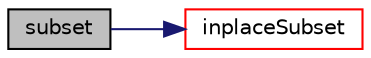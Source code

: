 digraph "subset"
{
  bgcolor="transparent";
  edge [fontname="Helvetica",fontsize="10",labelfontname="Helvetica",labelfontsize="10"];
  node [fontname="Helvetica",fontsize="10",shape=record];
  rankdir="LR";
  Node1 [label="subset",height=0.2,width=0.4,color="black", fillcolor="grey75", style="filled", fontcolor="black"];
  Node1 -> Node2 [color="midnightblue",fontsize="10",style="solid",fontname="Helvetica"];
  Node2 [label="inplaceSubset",height=0.2,width=0.4,color="red",URL="$a10733.html#a42646732972db3a8e8af557f0d311f8c",tooltip="Inplace extract elements of List when select is a certain value. "];
}
